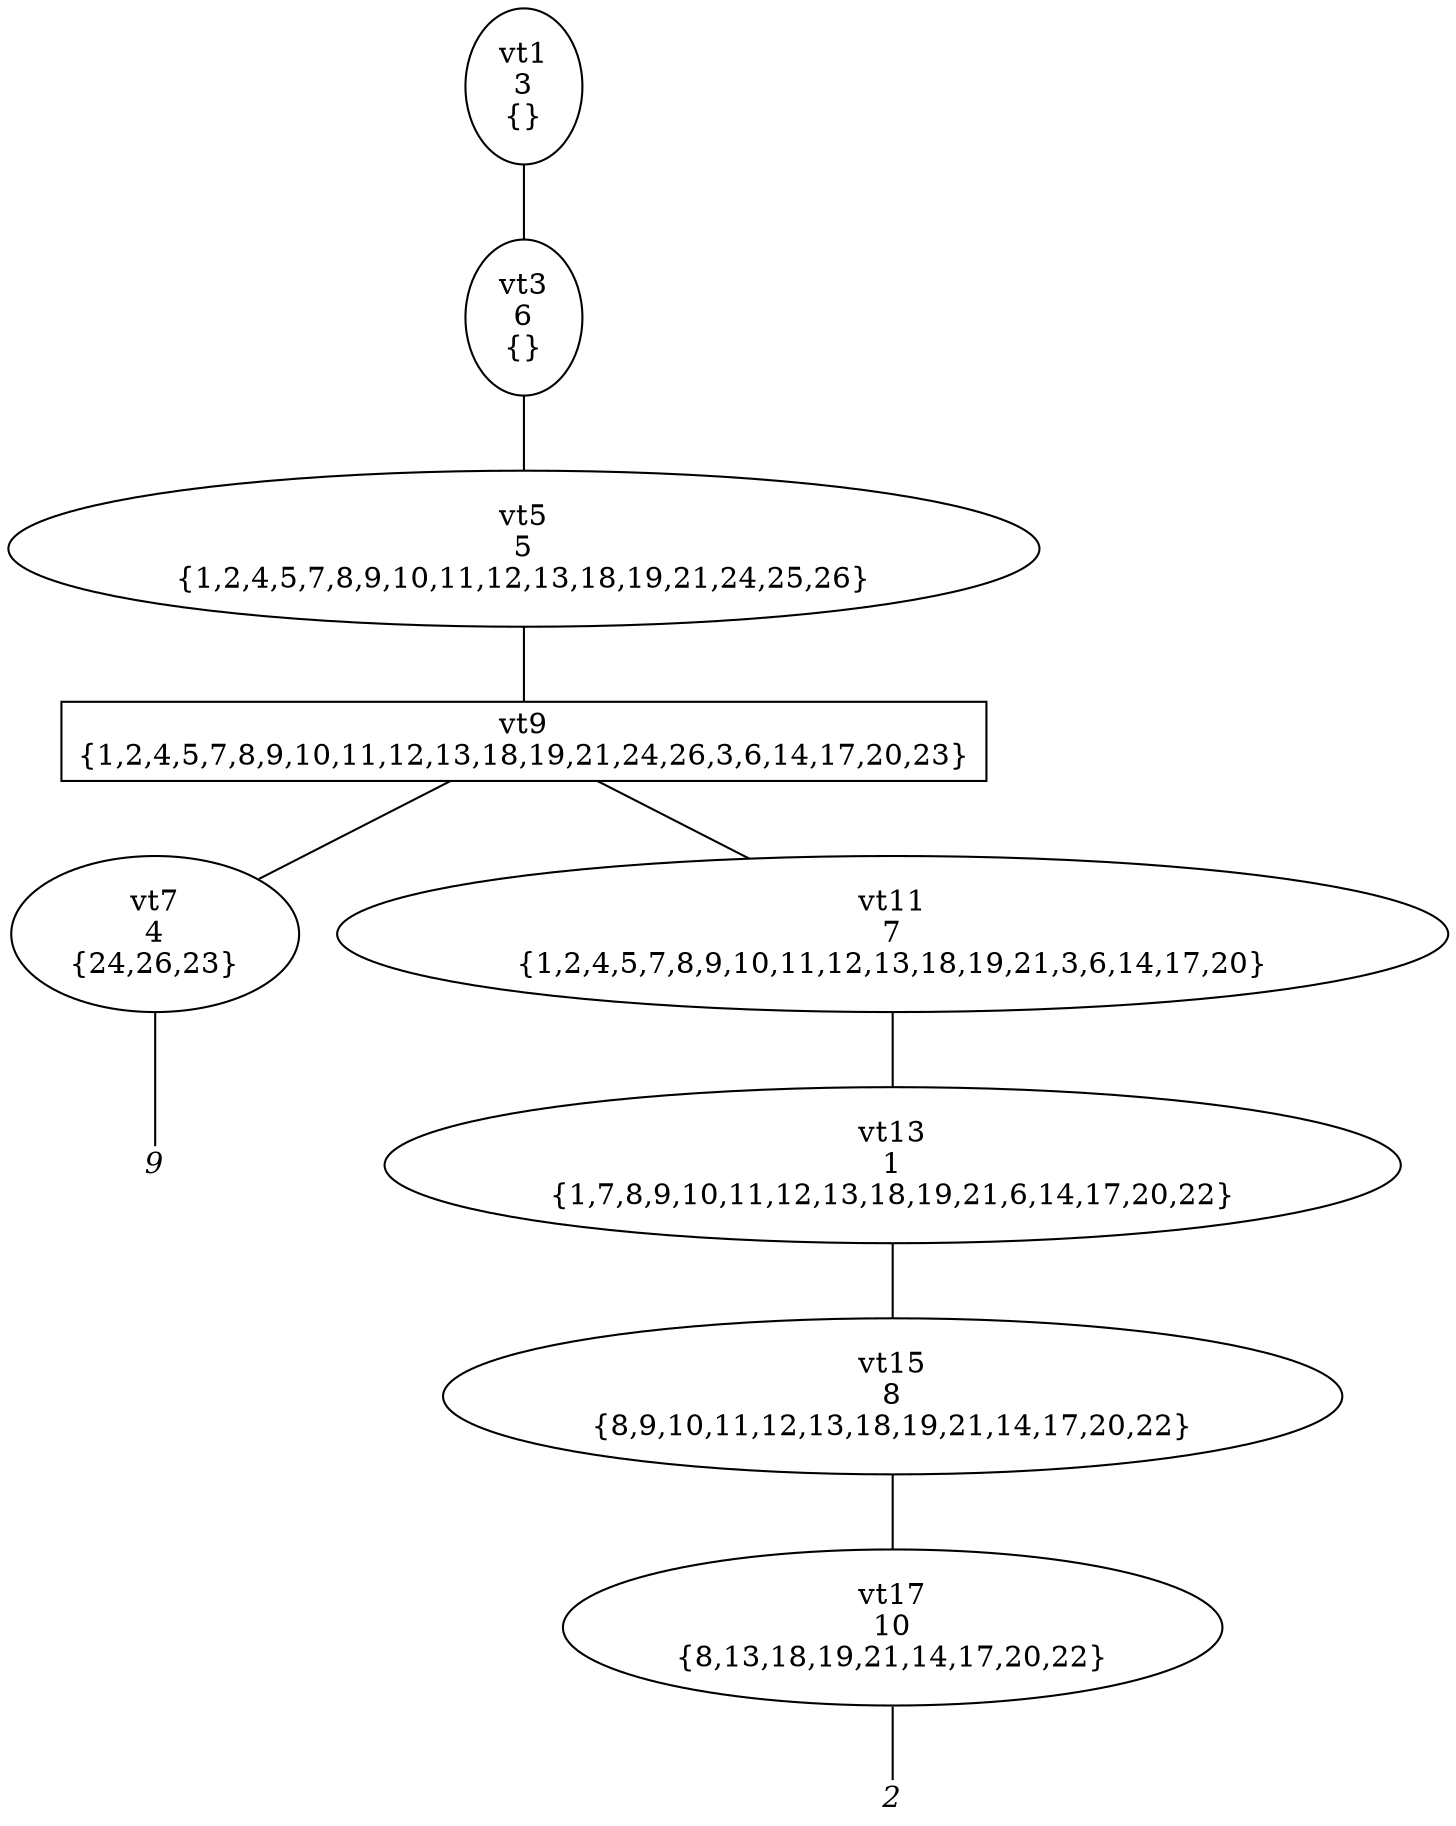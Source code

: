 
digraph vtree {

overlap=false

n1 [label="vt1
3
{}",shape="ellipse"]; 
n3 [label="vt3
6
{}",shape="ellipse"]; 
n5 [label="vt5
5
{1,2,4,5,7,8,9,10,11,12,13,18,19,21,24,25,26}",shape="ellipse"]; 
n9 [label="vt9
{1,2,4,5,7,8,9,10,11,12,13,18,19,21,24,26,3,6,14,17,20,23}",shape="box"]; 
n7 [label="vt7
4
{24,26,23}",shape="ellipse"]; 
n8 [label="9",fontname="Times-Italic",fontsize=14,shape=plaintext,fixedsize=true,width=.25,height=.25]; 
n11 [label="vt11
7
{1,2,4,5,7,8,9,10,11,12,13,18,19,21,3,6,14,17,20}",shape="ellipse"]; 
n13 [label="vt13
1
{1,7,8,9,10,11,12,13,18,19,21,6,14,17,20,22}",shape="ellipse"]; 
n15 [label="vt15
8
{8,9,10,11,12,13,18,19,21,14,17,20,22}",shape="ellipse"]; 
n17 [label="vt17
10
{8,13,18,19,21,14,17,20,22}",shape="ellipse"]; 
n18 [label="2",fontname="Times-Italic",fontsize=14,shape=plaintext,fixedsize=true,width=.25,height=.25]; 
n1->n3 [arrowhead=none];
n3->n5 [arrowhead=none];
n5->n9 [arrowhead=none];
n9->n7 [arrowhead=none];
n7->n8 [arrowhead=none];
n9->n11 [arrowhead=none];
n11->n13 [arrowhead=none];
n13->n15 [arrowhead=none];
n15->n17 [arrowhead=none];
n17->n18 [arrowhead=none];


}